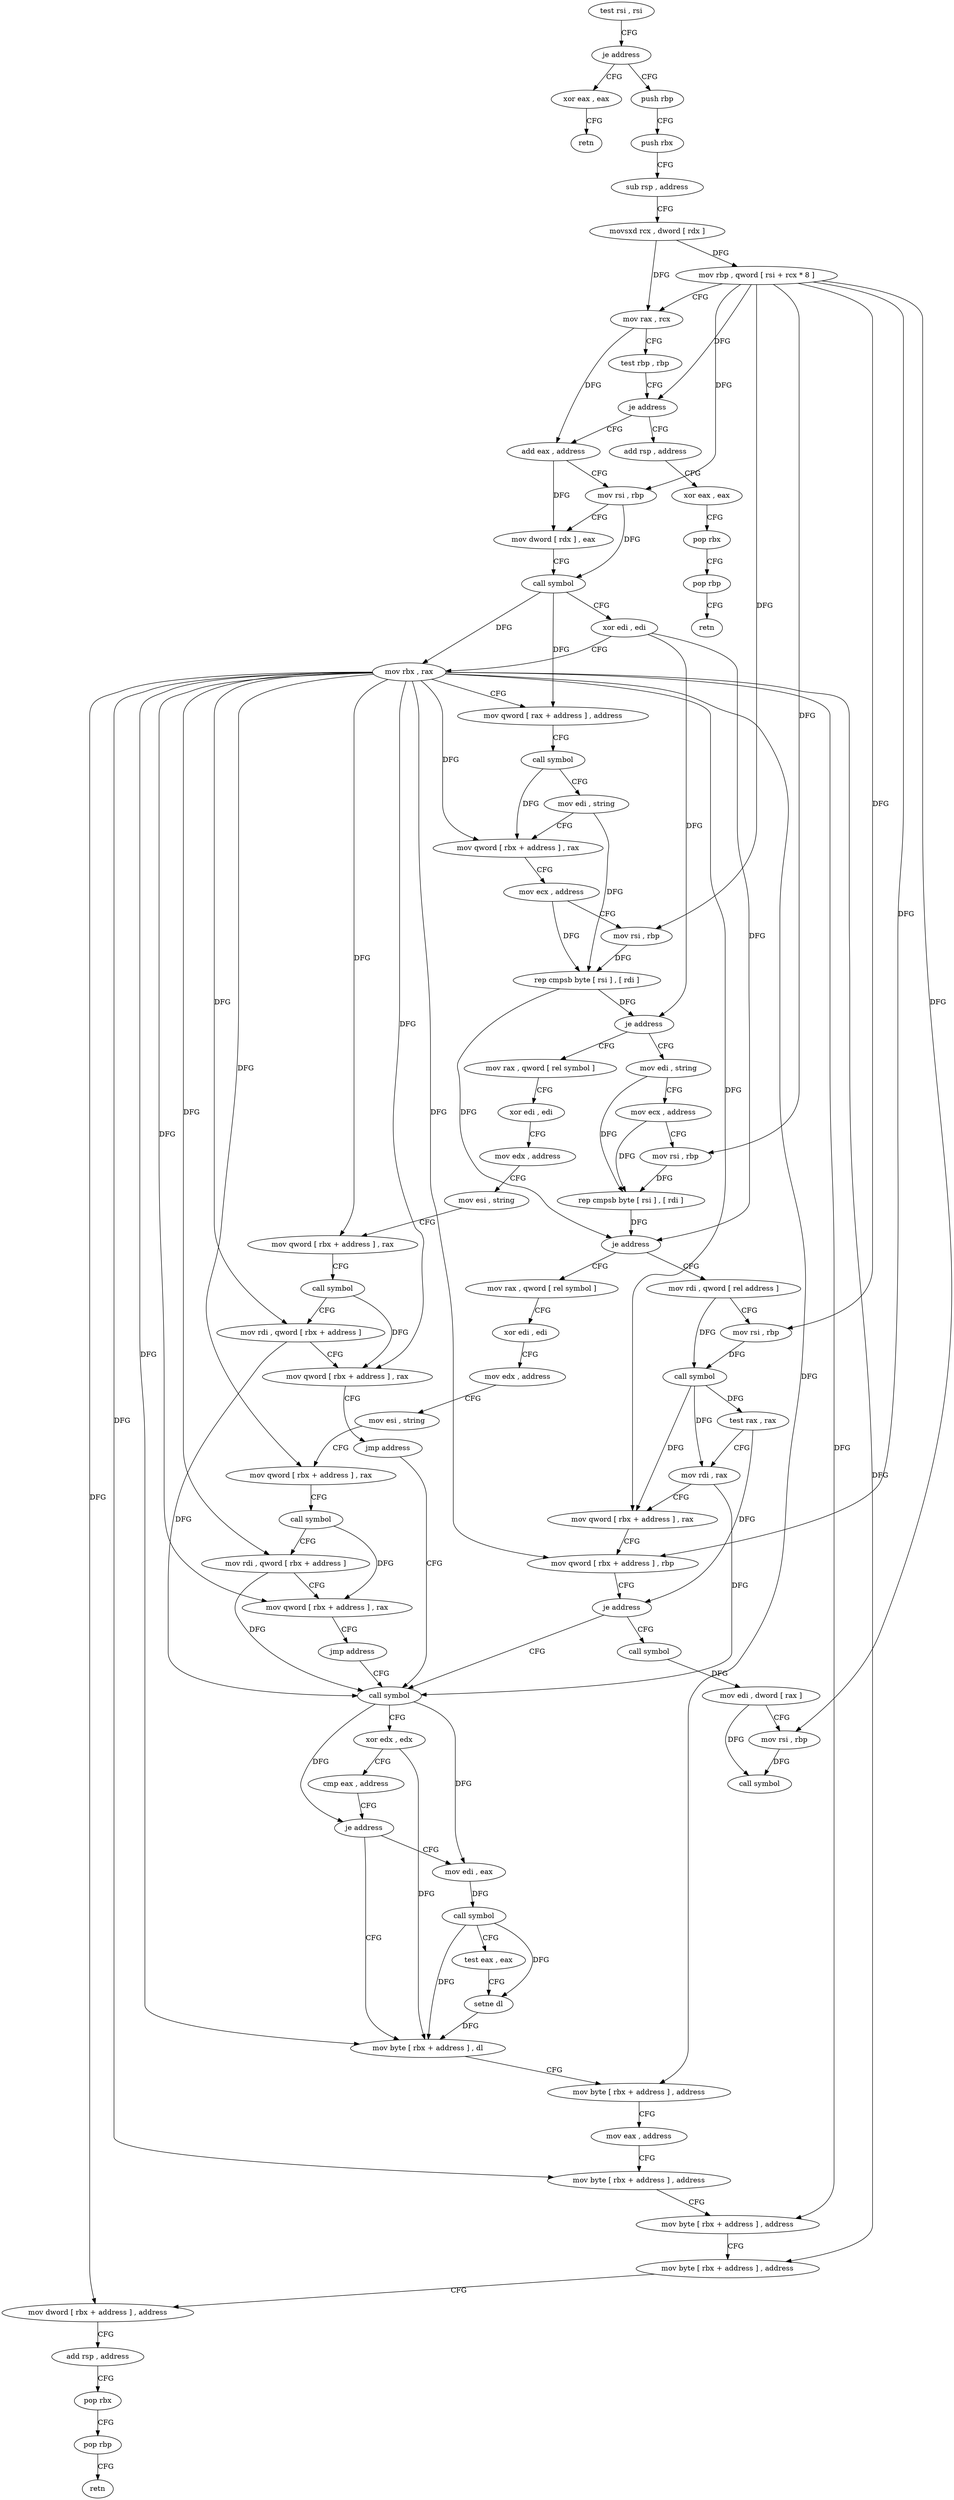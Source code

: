 digraph "func" {
"4279536" [label = "test rsi , rsi" ]
"4279539" [label = "je address" ]
"4279792" [label = "xor eax , eax" ]
"4279545" [label = "push rbp" ]
"4279794" [label = "retn" ]
"4279546" [label = "push rbx" ]
"4279547" [label = "sub rsp , address" ]
"4279551" [label = "movsxd rcx , dword [ rdx ]" ]
"4279554" [label = "mov rbp , qword [ rsi + rcx * 8 ]" ]
"4279558" [label = "mov rax , rcx" ]
"4279561" [label = "test rbp , rbp" ]
"4279564" [label = "je address" ]
"4279800" [label = "add rsp , address" ]
"4279570" [label = "add eax , address" ]
"4279804" [label = "xor eax , eax" ]
"4279806" [label = "pop rbx" ]
"4279807" [label = "pop rbp" ]
"4279808" [label = "retn" ]
"4279573" [label = "mov rsi , rbp" ]
"4279576" [label = "mov dword [ rdx ] , eax" ]
"4279578" [label = "call symbol" ]
"4279583" [label = "xor edi , edi" ]
"4279585" [label = "mov rbx , rax" ]
"4279588" [label = "mov qword [ rax + address ] , address" ]
"4279596" [label = "call symbol" ]
"4279601" [label = "mov edi , string" ]
"4279606" [label = "mov qword [ rbx + address ] , rax" ]
"4279610" [label = "mov ecx , address" ]
"4279615" [label = "mov rsi , rbp" ]
"4279618" [label = "rep cmpsb byte [ rsi ] , [ rdi ]" ]
"4279620" [label = "je address" ]
"4279816" [label = "mov rax , qword [ rel symbol ]" ]
"4279626" [label = "mov edi , string" ]
"4279823" [label = "xor edi , edi" ]
"4279825" [label = "mov edx , address" ]
"4279830" [label = "mov esi , string" ]
"4279835" [label = "mov qword [ rbx + address ] , rax" ]
"4279839" [label = "call symbol" ]
"4279844" [label = "mov rdi , qword [ rbx + address ]" ]
"4279848" [label = "mov qword [ rbx + address ] , rax" ]
"4279852" [label = "jmp address" ]
"4279678" [label = "call symbol" ]
"4279631" [label = "mov ecx , address" ]
"4279636" [label = "mov rsi , rbp" ]
"4279639" [label = "rep cmpsb byte [ rsi ] , [ rdi ]" ]
"4279641" [label = "je address" ]
"4279744" [label = "mov rax , qword [ rel symbol ]" ]
"4279643" [label = "mov rdi , qword [ rel address ]" ]
"4279683" [label = "xor edx , edx" ]
"4279685" [label = "cmp eax , address" ]
"4279688" [label = "je address" ]
"4279702" [label = "mov byte [ rbx + address ] , dl" ]
"4279690" [label = "mov edi , eax" ]
"4279751" [label = "xor edi , edi" ]
"4279753" [label = "mov edx , address" ]
"4279758" [label = "mov esi , string" ]
"4279763" [label = "mov qword [ rbx + address ] , rax" ]
"4279767" [label = "call symbol" ]
"4279772" [label = "mov rdi , qword [ rbx + address ]" ]
"4279776" [label = "mov qword [ rbx + address ] , rax" ]
"4279780" [label = "jmp address" ]
"4279650" [label = "mov rsi , rbp" ]
"4279653" [label = "call symbol" ]
"4279658" [label = "test rax , rax" ]
"4279661" [label = "mov rdi , rax" ]
"4279664" [label = "mov qword [ rbx + address ] , rax" ]
"4279668" [label = "mov qword [ rbx + address ] , rbp" ]
"4279672" [label = "je address" ]
"4279857" [label = "call symbol" ]
"4279705" [label = "mov byte [ rbx + address ] , address" ]
"4279709" [label = "mov eax , address" ]
"4279714" [label = "mov byte [ rbx + address ] , address" ]
"4279718" [label = "mov byte [ rbx + address ] , address" ]
"4279722" [label = "mov byte [ rbx + address ] , address" ]
"4279726" [label = "mov dword [ rbx + address ] , address" ]
"4279733" [label = "add rsp , address" ]
"4279737" [label = "pop rbx" ]
"4279738" [label = "pop rbp" ]
"4279739" [label = "retn" ]
"4279692" [label = "call symbol" ]
"4279697" [label = "test eax , eax" ]
"4279699" [label = "setne dl" ]
"4279862" [label = "mov edi , dword [ rax ]" ]
"4279864" [label = "mov rsi , rbp" ]
"4279867" [label = "call symbol" ]
"4279536" -> "4279539" [ label = "CFG" ]
"4279539" -> "4279792" [ label = "CFG" ]
"4279539" -> "4279545" [ label = "CFG" ]
"4279792" -> "4279794" [ label = "CFG" ]
"4279545" -> "4279546" [ label = "CFG" ]
"4279546" -> "4279547" [ label = "CFG" ]
"4279547" -> "4279551" [ label = "CFG" ]
"4279551" -> "4279554" [ label = "DFG" ]
"4279551" -> "4279558" [ label = "DFG" ]
"4279554" -> "4279558" [ label = "CFG" ]
"4279554" -> "4279564" [ label = "DFG" ]
"4279554" -> "4279573" [ label = "DFG" ]
"4279554" -> "4279615" [ label = "DFG" ]
"4279554" -> "4279636" [ label = "DFG" ]
"4279554" -> "4279650" [ label = "DFG" ]
"4279554" -> "4279668" [ label = "DFG" ]
"4279554" -> "4279864" [ label = "DFG" ]
"4279558" -> "4279561" [ label = "CFG" ]
"4279558" -> "4279570" [ label = "DFG" ]
"4279561" -> "4279564" [ label = "CFG" ]
"4279564" -> "4279800" [ label = "CFG" ]
"4279564" -> "4279570" [ label = "CFG" ]
"4279800" -> "4279804" [ label = "CFG" ]
"4279570" -> "4279573" [ label = "CFG" ]
"4279570" -> "4279576" [ label = "DFG" ]
"4279804" -> "4279806" [ label = "CFG" ]
"4279806" -> "4279807" [ label = "CFG" ]
"4279807" -> "4279808" [ label = "CFG" ]
"4279573" -> "4279576" [ label = "CFG" ]
"4279573" -> "4279578" [ label = "DFG" ]
"4279576" -> "4279578" [ label = "CFG" ]
"4279578" -> "4279583" [ label = "CFG" ]
"4279578" -> "4279585" [ label = "DFG" ]
"4279578" -> "4279588" [ label = "DFG" ]
"4279583" -> "4279585" [ label = "CFG" ]
"4279583" -> "4279620" [ label = "DFG" ]
"4279583" -> "4279641" [ label = "DFG" ]
"4279585" -> "4279588" [ label = "CFG" ]
"4279585" -> "4279606" [ label = "DFG" ]
"4279585" -> "4279835" [ label = "DFG" ]
"4279585" -> "4279844" [ label = "DFG" ]
"4279585" -> "4279848" [ label = "DFG" ]
"4279585" -> "4279702" [ label = "DFG" ]
"4279585" -> "4279705" [ label = "DFG" ]
"4279585" -> "4279714" [ label = "DFG" ]
"4279585" -> "4279718" [ label = "DFG" ]
"4279585" -> "4279722" [ label = "DFG" ]
"4279585" -> "4279726" [ label = "DFG" ]
"4279585" -> "4279763" [ label = "DFG" ]
"4279585" -> "4279772" [ label = "DFG" ]
"4279585" -> "4279776" [ label = "DFG" ]
"4279585" -> "4279664" [ label = "DFG" ]
"4279585" -> "4279668" [ label = "DFG" ]
"4279588" -> "4279596" [ label = "CFG" ]
"4279596" -> "4279601" [ label = "CFG" ]
"4279596" -> "4279606" [ label = "DFG" ]
"4279601" -> "4279606" [ label = "CFG" ]
"4279601" -> "4279618" [ label = "DFG" ]
"4279606" -> "4279610" [ label = "CFG" ]
"4279610" -> "4279615" [ label = "CFG" ]
"4279610" -> "4279618" [ label = "DFG" ]
"4279615" -> "4279618" [ label = "DFG" ]
"4279618" -> "4279620" [ label = "DFG" ]
"4279618" -> "4279641" [ label = "DFG" ]
"4279620" -> "4279816" [ label = "CFG" ]
"4279620" -> "4279626" [ label = "CFG" ]
"4279816" -> "4279823" [ label = "CFG" ]
"4279626" -> "4279631" [ label = "CFG" ]
"4279626" -> "4279639" [ label = "DFG" ]
"4279823" -> "4279825" [ label = "CFG" ]
"4279825" -> "4279830" [ label = "CFG" ]
"4279830" -> "4279835" [ label = "CFG" ]
"4279835" -> "4279839" [ label = "CFG" ]
"4279839" -> "4279844" [ label = "CFG" ]
"4279839" -> "4279848" [ label = "DFG" ]
"4279844" -> "4279848" [ label = "CFG" ]
"4279844" -> "4279678" [ label = "DFG" ]
"4279848" -> "4279852" [ label = "CFG" ]
"4279852" -> "4279678" [ label = "CFG" ]
"4279678" -> "4279683" [ label = "CFG" ]
"4279678" -> "4279688" [ label = "DFG" ]
"4279678" -> "4279690" [ label = "DFG" ]
"4279631" -> "4279636" [ label = "CFG" ]
"4279631" -> "4279639" [ label = "DFG" ]
"4279636" -> "4279639" [ label = "DFG" ]
"4279639" -> "4279641" [ label = "DFG" ]
"4279641" -> "4279744" [ label = "CFG" ]
"4279641" -> "4279643" [ label = "CFG" ]
"4279744" -> "4279751" [ label = "CFG" ]
"4279643" -> "4279650" [ label = "CFG" ]
"4279643" -> "4279653" [ label = "DFG" ]
"4279683" -> "4279685" [ label = "CFG" ]
"4279683" -> "4279702" [ label = "DFG" ]
"4279685" -> "4279688" [ label = "CFG" ]
"4279688" -> "4279702" [ label = "CFG" ]
"4279688" -> "4279690" [ label = "CFG" ]
"4279702" -> "4279705" [ label = "CFG" ]
"4279690" -> "4279692" [ label = "DFG" ]
"4279751" -> "4279753" [ label = "CFG" ]
"4279753" -> "4279758" [ label = "CFG" ]
"4279758" -> "4279763" [ label = "CFG" ]
"4279763" -> "4279767" [ label = "CFG" ]
"4279767" -> "4279772" [ label = "CFG" ]
"4279767" -> "4279776" [ label = "DFG" ]
"4279772" -> "4279776" [ label = "CFG" ]
"4279772" -> "4279678" [ label = "DFG" ]
"4279776" -> "4279780" [ label = "CFG" ]
"4279780" -> "4279678" [ label = "CFG" ]
"4279650" -> "4279653" [ label = "DFG" ]
"4279653" -> "4279658" [ label = "DFG" ]
"4279653" -> "4279661" [ label = "DFG" ]
"4279653" -> "4279664" [ label = "DFG" ]
"4279658" -> "4279661" [ label = "CFG" ]
"4279658" -> "4279672" [ label = "DFG" ]
"4279661" -> "4279664" [ label = "CFG" ]
"4279661" -> "4279678" [ label = "DFG" ]
"4279664" -> "4279668" [ label = "CFG" ]
"4279668" -> "4279672" [ label = "CFG" ]
"4279672" -> "4279857" [ label = "CFG" ]
"4279672" -> "4279678" [ label = "CFG" ]
"4279857" -> "4279862" [ label = "DFG" ]
"4279705" -> "4279709" [ label = "CFG" ]
"4279709" -> "4279714" [ label = "CFG" ]
"4279714" -> "4279718" [ label = "CFG" ]
"4279718" -> "4279722" [ label = "CFG" ]
"4279722" -> "4279726" [ label = "CFG" ]
"4279726" -> "4279733" [ label = "CFG" ]
"4279733" -> "4279737" [ label = "CFG" ]
"4279737" -> "4279738" [ label = "CFG" ]
"4279738" -> "4279739" [ label = "CFG" ]
"4279692" -> "4279697" [ label = "CFG" ]
"4279692" -> "4279702" [ label = "DFG" ]
"4279692" -> "4279699" [ label = "DFG" ]
"4279697" -> "4279699" [ label = "CFG" ]
"4279699" -> "4279702" [ label = "DFG" ]
"4279862" -> "4279864" [ label = "CFG" ]
"4279862" -> "4279867" [ label = "DFG" ]
"4279864" -> "4279867" [ label = "DFG" ]
}
